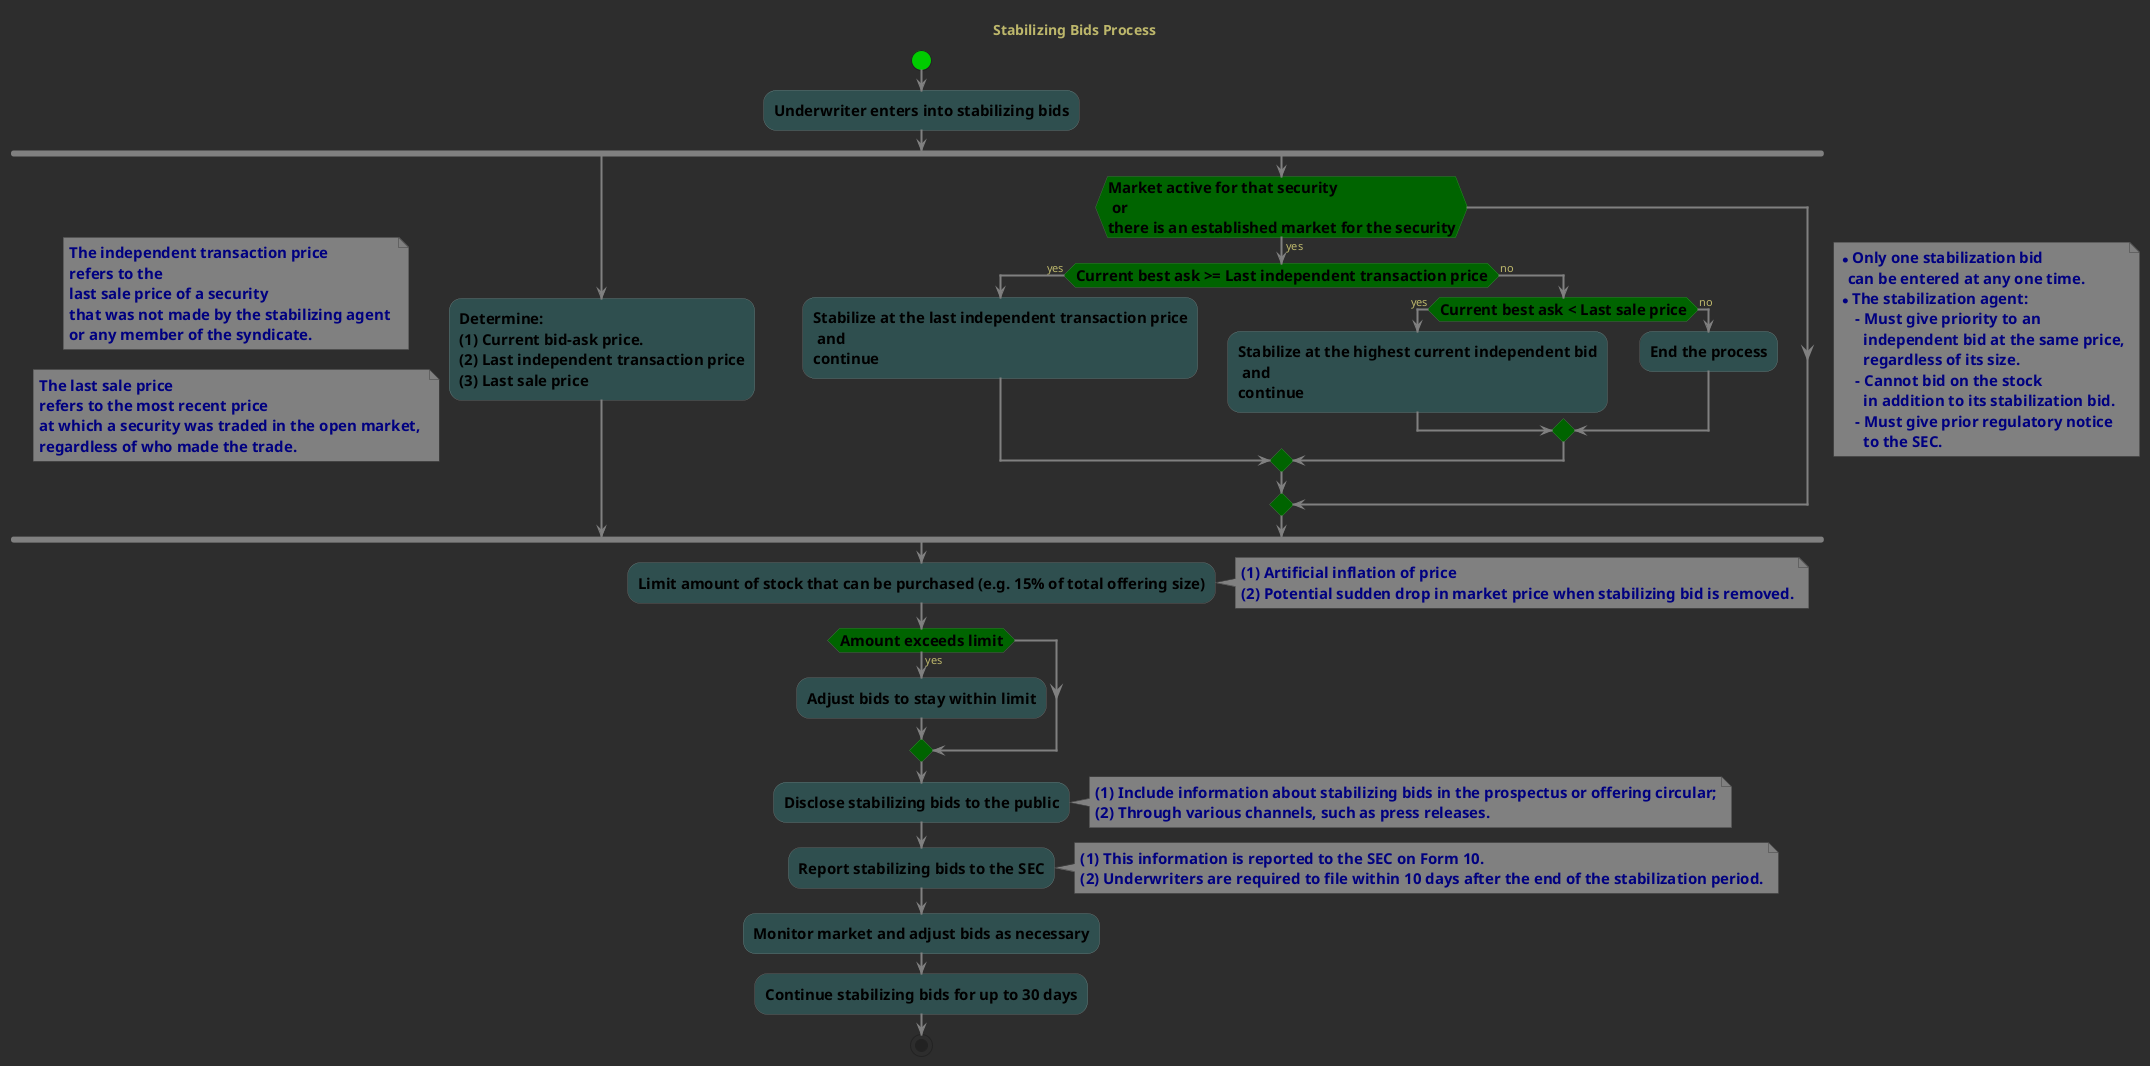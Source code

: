 @startuml
!define DarkBackground #2D2D2D
!define LightGreen #00CC00
!define LightRed #FF6666
!define LightBlue #3399FF
!define LightYellow #FFFF66
!define LightPurple #CC99FF
!define LightOrange #FF9933
!define LightGray #E6E6E6
!define DarkGray #444444


skinparam backgroundColor DarkBackground
skinparam defaultFontColor DarkKhaki

skinparam note {
    BackgroundColor Grey
    BorderColor DarkGray
    FontColor Navy
    fontstyle bold
    FontSize 15
    FontName "Ubuntu Mono"
}

skinparam {
    ActivityBackgroundColor DarkSlateGray
    ActivityBarColor Grey
    ActivityBorderColor LightGray
    ActivityBorderThickness 0
    ActivityFontColor Black
    ActivityFontName "Ubuntu Mono"
    ActivityFontSize 15
    ActivityFontStyle bold
    ActivityDiamondBackgroundColor DarkGreen
    ActivityDiamondBorderColor Lightgreen
    ActivityDiamondFontColor Black
    ActivityDiamondFontName "Ubuntu Mono"
    ActivityDiamondFontSize 15
    ActivityDiamondFontStyle bold
    ActivityArrowColor Grey
    ActivityArrowThickness 2
    ActivityStartColor LightGreen
    ActivityEndColor LightRed
} 

title Stabilizing Bids Process

start
    :Underwriter enters into stabilizing bids;
    fork
        :Determine:\n(1) Current bid-ask price.\n(2) Last independent transaction price\n(3) Last sale price;
        note left: The independent transaction price \nrefers to the \nlast sale price of a security \nthat was not made by the stabilizing agent \nor any member of the syndicate.
        note left: The last sale price \nrefers to the most recent price \nat which a security was traded in the open market, \nregardless of who made the trade.
    fork again
        if (Market active for that security\n or \nthere is an established market for the security) then (yes)
            if (Current best ask >= Last independent transaction price) then (yes)
                :Stabilize at the last independent transaction price\n and \ncontinue;
            else (no)
                if (Current best ask < Last sale price) then (yes)
                    :Stabilize at the highest current independent bid\n and \ncontinue;
                else (no)
                    :End the process;
                endif
            endif
        endif
    endfork
        note right
        * Only one stabilization bid
          can be entered at any one time.
        * The stabilization agent:
            - Must give priority to an
              independent bid at the same price,
              regardless of its size.
            - Cannot bid on the stock
              in addition to its stabilization bid.
            - Must give prior regulatory notice
              to the SEC.
        end note
    :Limit amount of stock that can be purchased (e.g. 15% of total offering size);
        note right: (1) Artificial inflation of price \n(2) Potential sudden drop in market price when stabilizing bid is removed.
    if (Amount exceeds limit) then (yes)
        :Adjust bids to stay within limit;
    endif
    :Disclose stabilizing bids to the public;
        note right: (1) Include information about stabilizing bids in the prospectus or offering circular;\n(2) Through various channels, such as press releases.
    :Report stabilizing bids to the SEC;
        note right: (1) This information is reported to the SEC on Form 10.\n(2) Underwriters are required to file within 10 days after the end of the stabilization period.
    :Monitor market and adjust bids as necessary;
    :Continue stabilizing bids for up to 30 days;
stop
@enduml
